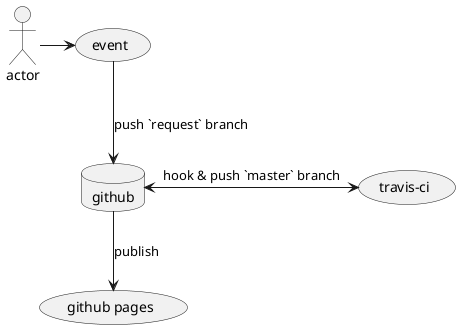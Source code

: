 @startuml
database github

actor -> (event)
(event) --> (github) : push `request` branch

(github) <-> (travis-ci) : hook & push `master` branch
(github) --> (github pages) : publish

@enduml
